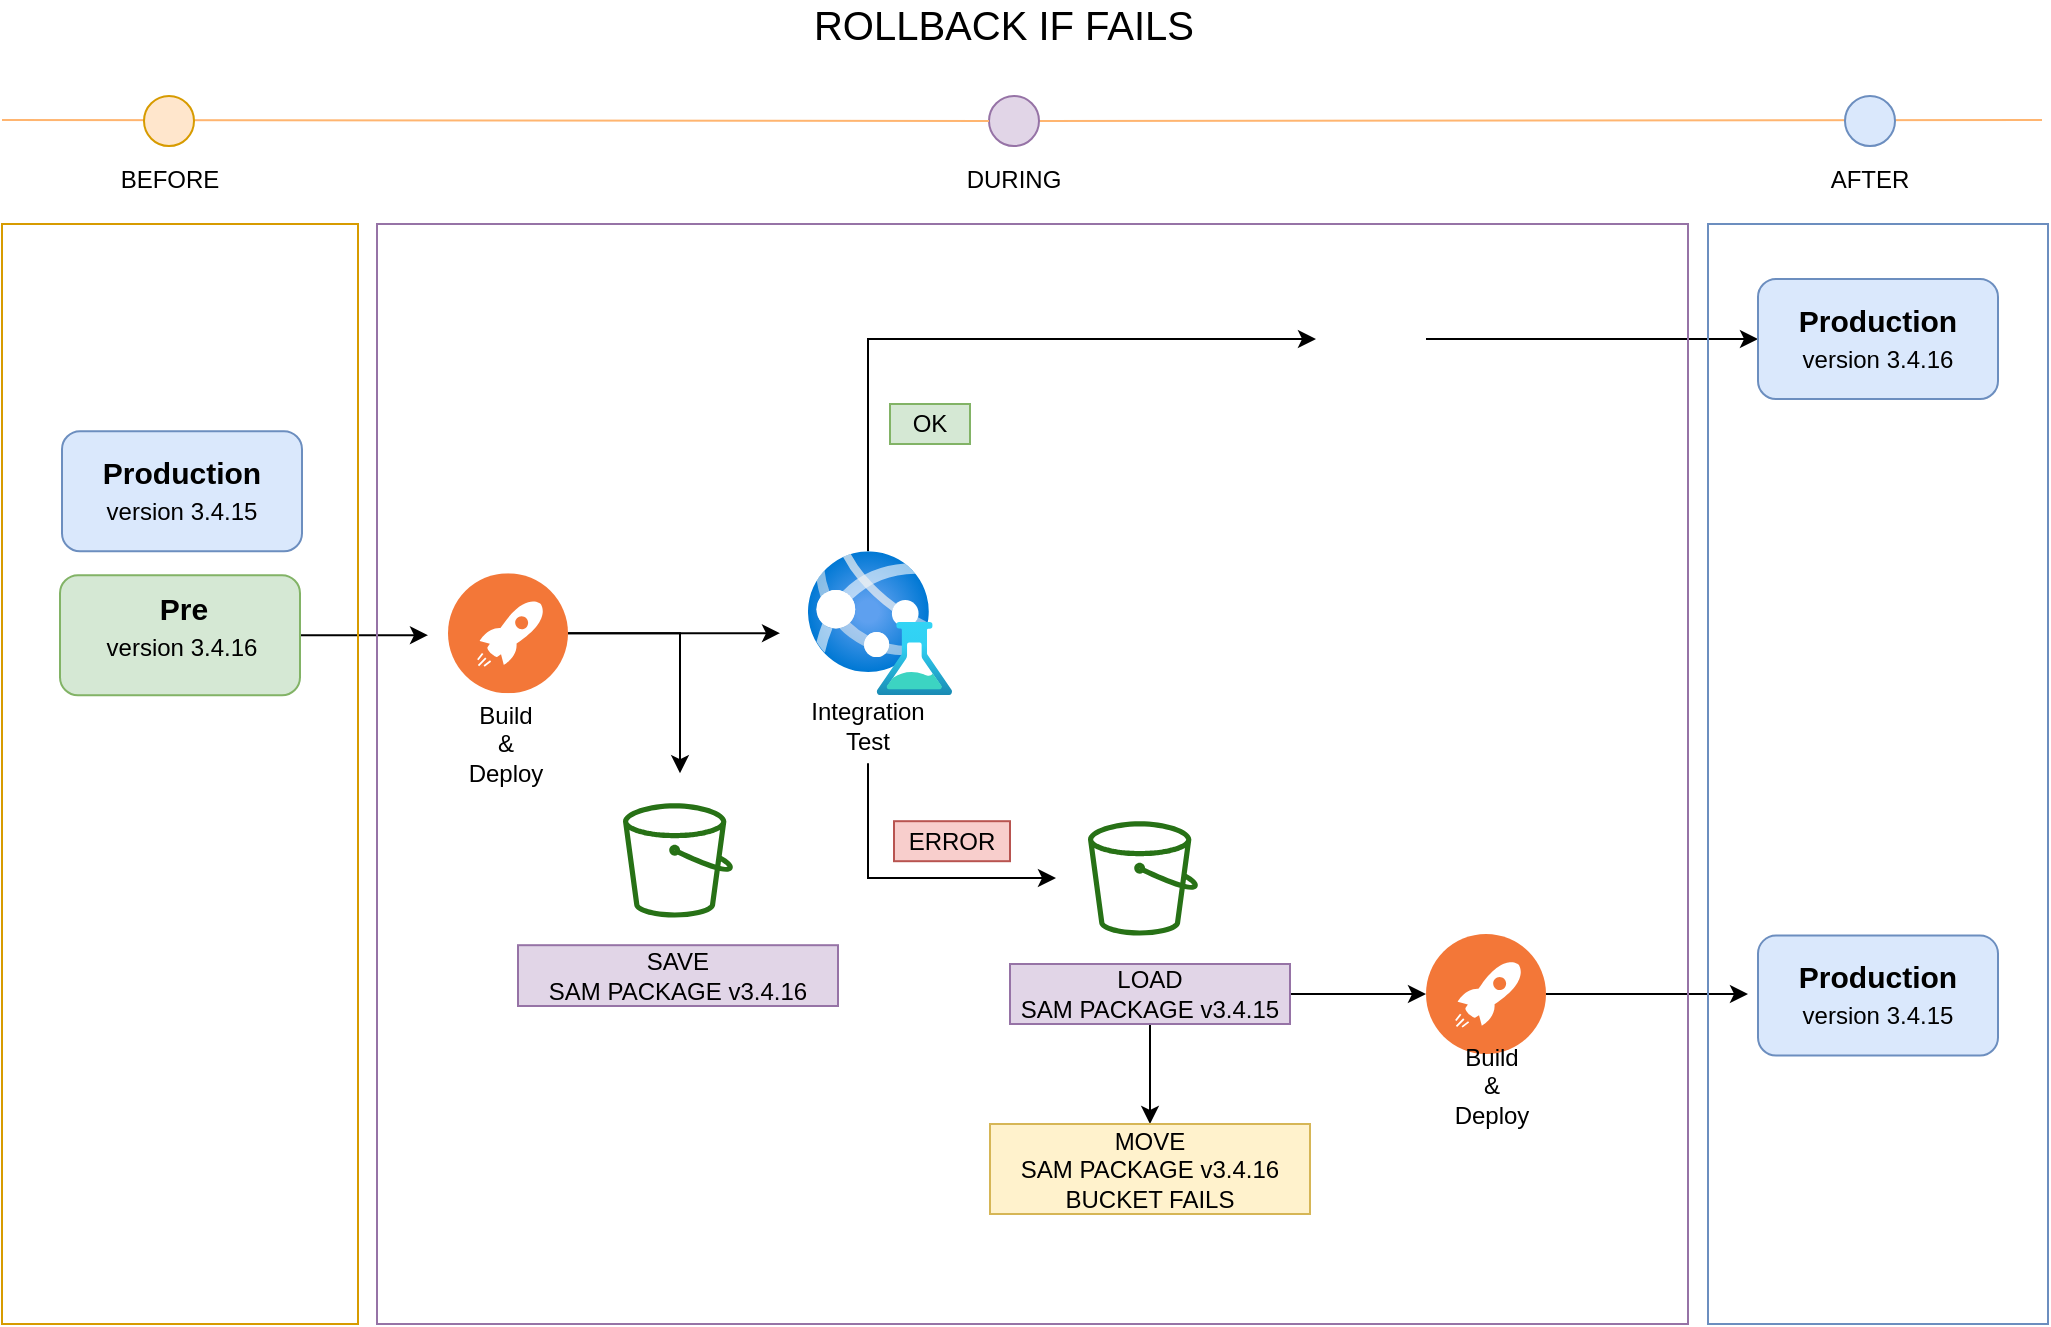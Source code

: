 <mxfile version="14.7.7" type="github">
  <diagram id="PZvbrnf0Xix3a7A5z3w4" name="Page-1">
    <mxGraphModel dx="1426" dy="769" grid="1" gridSize="10" guides="1" tooltips="1" connect="1" arrows="1" fold="1" page="1" pageScale="1" pageWidth="827" pageHeight="1169" math="0" shadow="0">
      <root>
        <mxCell id="0" />
        <mxCell id="1" parent="0" />
        <mxCell id="PdDv3wO_F2uxxt4s9VHK-32" value="" style="rounded=1;whiteSpace=wrap;html=1;fillColor=#dae8fc;strokeColor=#6c8ebf;" vertex="1" parent="1">
          <mxGeometry x="30" y="223.6" width="120" height="60" as="geometry" />
        </mxCell>
        <mxCell id="PdDv3wO_F2uxxt4s9VHK-11" style="edgeStyle=orthogonalEdgeStyle;rounded=0;orthogonalLoop=1;jettySize=auto;html=1;" edge="1" parent="1" source="PdDv3wO_F2uxxt4s9VHK-1">
          <mxGeometry relative="1" as="geometry">
            <mxPoint x="389" y="324.6" as="targetPoint" />
          </mxGeometry>
        </mxCell>
        <mxCell id="PdDv3wO_F2uxxt4s9VHK-20" style="edgeStyle=orthogonalEdgeStyle;rounded=0;orthogonalLoop=1;jettySize=auto;html=1;" edge="1" parent="1" source="PdDv3wO_F2uxxt4s9VHK-1">
          <mxGeometry relative="1" as="geometry">
            <mxPoint x="339" y="394.6" as="targetPoint" />
            <Array as="points">
              <mxPoint x="339" y="324.6" />
            </Array>
          </mxGeometry>
        </mxCell>
        <mxCell id="PdDv3wO_F2uxxt4s9VHK-1" value="" style="aspect=fixed;perimeter=ellipsePerimeter;html=1;align=center;shadow=0;dashed=0;fontColor=#4277BB;labelBackgroundColor=#ffffff;fontSize=12;spacingTop=3;image;image=img/lib/ibm/devops/continuous_deploy.svg;" vertex="1" parent="1">
          <mxGeometry x="223" y="294.6" width="60" height="60" as="geometry" />
        </mxCell>
        <mxCell id="PdDv3wO_F2uxxt4s9VHK-38" style="edgeStyle=orthogonalEdgeStyle;rounded=0;orthogonalLoop=1;jettySize=auto;html=1;entryX=0;entryY=0.5;entryDx=0;entryDy=0;fontSize=15;" edge="1" parent="1" source="PdDv3wO_F2uxxt4s9VHK-3" target="PdDv3wO_F2uxxt4s9VHK-24">
          <mxGeometry relative="1" as="geometry">
            <Array as="points">
              <mxPoint x="433" y="178" />
            </Array>
          </mxGeometry>
        </mxCell>
        <mxCell id="PdDv3wO_F2uxxt4s9VHK-44" style="edgeStyle=orthogonalEdgeStyle;rounded=0;orthogonalLoop=1;jettySize=auto;html=1;fontSize=15;" edge="1" parent="1">
          <mxGeometry relative="1" as="geometry">
            <mxPoint x="433" y="389.6" as="sourcePoint" />
            <mxPoint x="527" y="447" as="targetPoint" />
            <Array as="points">
              <mxPoint x="433" y="447" />
            </Array>
          </mxGeometry>
        </mxCell>
        <mxCell id="PdDv3wO_F2uxxt4s9VHK-3" value="" style="aspect=fixed;html=1;points=[];align=center;image;fontSize=12;image=img/lib/azure2/general/Web_Test.svg;" vertex="1" parent="1">
          <mxGeometry x="403" y="283.6" width="72" height="72" as="geometry" />
        </mxCell>
        <mxCell id="PdDv3wO_F2uxxt4s9VHK-6" value="Build &amp;amp; Deploy" style="text;html=1;strokeColor=none;fillColor=none;align=center;verticalAlign=middle;whiteSpace=wrap;rounded=0;" vertex="1" parent="1">
          <mxGeometry x="232" y="369.6" width="40" height="20" as="geometry" />
        </mxCell>
        <mxCell id="PdDv3wO_F2uxxt4s9VHK-7" value="Integration Test&lt;br&gt;" style="text;html=1;strokeColor=none;fillColor=none;align=center;verticalAlign=middle;whiteSpace=wrap;rounded=0;" vertex="1" parent="1">
          <mxGeometry x="413" y="361" width="40" height="20" as="geometry" />
        </mxCell>
        <mxCell id="PdDv3wO_F2uxxt4s9VHK-16" value="OK" style="text;html=1;strokeColor=#82b366;fillColor=#d5e8d4;align=center;verticalAlign=middle;whiteSpace=wrap;rounded=0;" vertex="1" parent="1">
          <mxGeometry x="444" y="210" width="40" height="20" as="geometry" />
        </mxCell>
        <mxCell id="PdDv3wO_F2uxxt4s9VHK-21" value="" style="outlineConnect=0;fontColor=#232F3E;gradientColor=none;fillColor=#277116;strokeColor=none;dashed=0;verticalLabelPosition=bottom;verticalAlign=top;align=center;html=1;fontSize=12;fontStyle=0;aspect=fixed;pointerEvents=1;shape=mxgraph.aws4.bucket;" vertex="1" parent="1">
          <mxGeometry x="310.5" y="409.6" width="55" height="57.2" as="geometry" />
        </mxCell>
        <mxCell id="PdDv3wO_F2uxxt4s9VHK-22" value="SAVE &lt;br&gt;SAM PACKAGE v3.4.16" style="text;html=1;strokeColor=#9673a6;fillColor=#e1d5e7;align=center;verticalAlign=middle;whiteSpace=wrap;rounded=0;" vertex="1" parent="1">
          <mxGeometry x="258" y="480.6" width="160" height="30.4" as="geometry" />
        </mxCell>
        <mxCell id="PdDv3wO_F2uxxt4s9VHK-42" style="edgeStyle=orthogonalEdgeStyle;rounded=0;orthogonalLoop=1;jettySize=auto;html=1;entryX=0;entryY=0.5;entryDx=0;entryDy=0;fontSize=15;" edge="1" parent="1" source="PdDv3wO_F2uxxt4s9VHK-24" target="PdDv3wO_F2uxxt4s9VHK-39">
          <mxGeometry relative="1" as="geometry" />
        </mxCell>
        <mxCell id="PdDv3wO_F2uxxt4s9VHK-24" value="" style="shape=image;html=1;verticalAlign=top;verticalLabelPosition=bottom;labelBackgroundColor=#ffffff;imageAspect=0;aspect=fixed;image=https://cdn3.iconfinder.com/data/icons/streamline-icon-set-free-pack/48/Streamline-65-128.png" vertex="1" parent="1">
          <mxGeometry x="657" y="150" width="55" height="55" as="geometry" />
        </mxCell>
        <mxCell id="PdDv3wO_F2uxxt4s9VHK-27" value="ERROR" style="text;html=1;strokeColor=#b85450;align=center;verticalAlign=middle;whiteSpace=wrap;rounded=0;fillColor=#f8cecc;perimeterSpacing=2;spacing=4;spacingLeft=10;spacingRight=10;" vertex="1" parent="1">
          <mxGeometry x="446" y="418.6" width="58" height="20" as="geometry" />
        </mxCell>
        <mxCell id="PdDv3wO_F2uxxt4s9VHK-30" value="version 3.4.15" style="text;html=1;align=center;verticalAlign=middle;whiteSpace=wrap;rounded=0;" vertex="1" parent="1">
          <mxGeometry x="45" y="253.6" width="90" height="20" as="geometry" />
        </mxCell>
        <mxCell id="PdDv3wO_F2uxxt4s9VHK-31" value="Production" style="text;html=1;align=center;verticalAlign=middle;whiteSpace=wrap;rounded=0;fontStyle=1;fontSize=15;horizontal=1;" vertex="1" parent="1">
          <mxGeometry x="40" y="233.6" width="100" height="20" as="geometry" />
        </mxCell>
        <mxCell id="PdDv3wO_F2uxxt4s9VHK-37" style="edgeStyle=orthogonalEdgeStyle;rounded=0;orthogonalLoop=1;jettySize=auto;html=1;fontSize=15;" edge="1" parent="1" source="PdDv3wO_F2uxxt4s9VHK-33">
          <mxGeometry relative="1" as="geometry">
            <mxPoint x="213" y="325.6" as="targetPoint" />
          </mxGeometry>
        </mxCell>
        <mxCell id="PdDv3wO_F2uxxt4s9VHK-33" value="" style="rounded=1;whiteSpace=wrap;html=1;fillColor=#d5e8d4;strokeColor=#82b366;" vertex="1" parent="1">
          <mxGeometry x="29" y="295.6" width="120" height="60" as="geometry" />
        </mxCell>
        <mxCell id="PdDv3wO_F2uxxt4s9VHK-34" value="version 3.4.16" style="text;html=1;strokeColor=none;fillColor=none;align=center;verticalAlign=middle;whiteSpace=wrap;rounded=0;" vertex="1" parent="1">
          <mxGeometry x="45" y="321.6" width="90" height="20" as="geometry" />
        </mxCell>
        <mxCell id="PdDv3wO_F2uxxt4s9VHK-35" value="Pre" style="text;html=1;strokeColor=none;fillColor=none;align=center;verticalAlign=middle;whiteSpace=wrap;rounded=0;fontStyle=1;fontSize=15;horizontal=1;" vertex="1" parent="1">
          <mxGeometry x="41" y="301.6" width="100" height="20" as="geometry" />
        </mxCell>
        <mxCell id="PdDv3wO_F2uxxt4s9VHK-39" value="" style="rounded=1;whiteSpace=wrap;html=1;fillColor=#dae8fc;strokeColor=#6c8ebf;" vertex="1" parent="1">
          <mxGeometry x="878" y="147.5" width="120" height="60" as="geometry" />
        </mxCell>
        <mxCell id="PdDv3wO_F2uxxt4s9VHK-40" value="version 3.4.16" style="text;html=1;align=center;verticalAlign=middle;whiteSpace=wrap;rounded=0;" vertex="1" parent="1">
          <mxGeometry x="893" y="177.5" width="90" height="20" as="geometry" />
        </mxCell>
        <mxCell id="PdDv3wO_F2uxxt4s9VHK-41" value="Production" style="text;html=1;align=center;verticalAlign=middle;whiteSpace=wrap;rounded=0;fontStyle=1;fontSize=15;horizontal=1;" vertex="1" parent="1">
          <mxGeometry x="888" y="157.5" width="100" height="20" as="geometry" />
        </mxCell>
        <mxCell id="PdDv3wO_F2uxxt4s9VHK-43" value="" style="outlineConnect=0;fontColor=#232F3E;gradientColor=none;fillColor=#277116;strokeColor=none;dashed=0;verticalLabelPosition=bottom;verticalAlign=top;align=center;html=1;fontSize=12;fontStyle=0;aspect=fixed;pointerEvents=1;shape=mxgraph.aws4.bucket;" vertex="1" parent="1">
          <mxGeometry x="543" y="418.6" width="55" height="57.2" as="geometry" />
        </mxCell>
        <mxCell id="PdDv3wO_F2uxxt4s9VHK-48" style="edgeStyle=orthogonalEdgeStyle;rounded=0;orthogonalLoop=1;jettySize=auto;html=1;entryX=0;entryY=0.5;entryDx=0;entryDy=0;fontSize=15;" edge="1" parent="1" source="PdDv3wO_F2uxxt4s9VHK-46" target="PdDv3wO_F2uxxt4s9VHK-47">
          <mxGeometry relative="1" as="geometry" />
        </mxCell>
        <mxCell id="PdDv3wO_F2uxxt4s9VHK-57" style="edgeStyle=orthogonalEdgeStyle;rounded=0;orthogonalLoop=1;jettySize=auto;html=1;entryX=0.5;entryY=0;entryDx=0;entryDy=0;fontSize=12;" edge="1" parent="1" source="PdDv3wO_F2uxxt4s9VHK-46" target="PdDv3wO_F2uxxt4s9VHK-56">
          <mxGeometry relative="1" as="geometry" />
        </mxCell>
        <mxCell id="PdDv3wO_F2uxxt4s9VHK-46" value="LOAD&lt;br&gt;SAM PACKAGE v3.4.15" style="text;html=1;strokeColor=#9673a6;fillColor=#e1d5e7;align=center;verticalAlign=middle;whiteSpace=wrap;rounded=0;fontSize=12;" vertex="1" parent="1">
          <mxGeometry x="504" y="490" width="140" height="30" as="geometry" />
        </mxCell>
        <mxCell id="PdDv3wO_F2uxxt4s9VHK-52" style="edgeStyle=orthogonalEdgeStyle;rounded=0;orthogonalLoop=1;jettySize=auto;html=1;fontSize=12;" edge="1" parent="1" source="PdDv3wO_F2uxxt4s9VHK-47">
          <mxGeometry relative="1" as="geometry">
            <mxPoint x="873" y="505" as="targetPoint" />
          </mxGeometry>
        </mxCell>
        <mxCell id="PdDv3wO_F2uxxt4s9VHK-47" value="" style="aspect=fixed;perimeter=ellipsePerimeter;html=1;align=center;shadow=0;dashed=0;fontColor=#4277BB;labelBackgroundColor=#ffffff;fontSize=12;spacingTop=3;image;image=img/lib/ibm/devops/continuous_deploy.svg;" vertex="1" parent="1">
          <mxGeometry x="712" y="475.0" width="60" height="60" as="geometry" />
        </mxCell>
        <mxCell id="PdDv3wO_F2uxxt4s9VHK-51" value="Build &amp;amp; Deploy" style="text;html=1;strokeColor=none;fillColor=none;align=center;verticalAlign=middle;whiteSpace=wrap;rounded=0;" vertex="1" parent="1">
          <mxGeometry x="725" y="541" width="40" height="20" as="geometry" />
        </mxCell>
        <mxCell id="PdDv3wO_F2uxxt4s9VHK-53" value="" style="rounded=1;whiteSpace=wrap;html=1;fillColor=#dae8fc;strokeColor=#6c8ebf;" vertex="1" parent="1">
          <mxGeometry x="878" y="475.8" width="120" height="60" as="geometry" />
        </mxCell>
        <mxCell id="PdDv3wO_F2uxxt4s9VHK-54" value="version 3.4.15" style="text;html=1;align=center;verticalAlign=middle;whiteSpace=wrap;rounded=0;" vertex="1" parent="1">
          <mxGeometry x="893" y="505.8" width="90" height="20" as="geometry" />
        </mxCell>
        <mxCell id="PdDv3wO_F2uxxt4s9VHK-55" value="Production" style="text;html=1;align=center;verticalAlign=middle;whiteSpace=wrap;rounded=0;fontStyle=1;fontSize=15;horizontal=1;" vertex="1" parent="1">
          <mxGeometry x="888" y="485.8" width="100" height="20" as="geometry" />
        </mxCell>
        <mxCell id="PdDv3wO_F2uxxt4s9VHK-56" value="MOVE&lt;br&gt;SAM PACKAGE v3.4.16&lt;br&gt;BUCKET FAILS" style="text;html=1;strokeColor=#d6b656;fillColor=#fff2cc;align=center;verticalAlign=middle;whiteSpace=wrap;rounded=0;" vertex="1" parent="1">
          <mxGeometry x="494" y="570" width="160" height="45" as="geometry" />
        </mxCell>
        <mxCell id="PdDv3wO_F2uxxt4s9VHK-58" value="BEFORE" style="text;html=1;strokeColor=none;fillColor=none;align=center;verticalAlign=middle;whiteSpace=wrap;rounded=0;fontSize=12;" vertex="1" parent="1">
          <mxGeometry x="37.5" y="88" width="92" height="20" as="geometry" />
        </mxCell>
        <mxCell id="PdDv3wO_F2uxxt4s9VHK-60" value="DURING" style="text;html=1;strokeColor=none;fillColor=none;align=center;verticalAlign=middle;whiteSpace=wrap;rounded=0;fontSize=12;" vertex="1" parent="1">
          <mxGeometry x="460" y="88" width="92" height="20" as="geometry" />
        </mxCell>
        <mxCell id="PdDv3wO_F2uxxt4s9VHK-61" value="AFTER" style="text;html=1;strokeColor=none;fillColor=none;align=center;verticalAlign=middle;whiteSpace=wrap;rounded=0;fontSize=12;" vertex="1" parent="1">
          <mxGeometry x="888" y="88" width="92" height="20" as="geometry" />
        </mxCell>
        <mxCell id="PdDv3wO_F2uxxt4s9VHK-63" value="" style="rounded=0;whiteSpace=wrap;html=1;fontSize=12;align=center;strokeColor=#d79b00;fillColor=none;" vertex="1" parent="1">
          <mxGeometry y="120" width="178" height="550" as="geometry" />
        </mxCell>
        <mxCell id="PdDv3wO_F2uxxt4s9VHK-64" value="" style="rounded=0;whiteSpace=wrap;html=1;fontSize=12;align=center;strokeColor=#9673a6;fillColor=none;" vertex="1" parent="1">
          <mxGeometry x="187.5" y="120" width="655.5" height="550" as="geometry" />
        </mxCell>
        <mxCell id="PdDv3wO_F2uxxt4s9VHK-65" value="" style="rounded=0;whiteSpace=wrap;html=1;fontSize=12;align=center;strokeColor=#6c8ebf;fillColor=none;" vertex="1" parent="1">
          <mxGeometry x="853" y="120" width="170" height="550" as="geometry" />
        </mxCell>
        <mxCell id="PdDv3wO_F2uxxt4s9VHK-72" value="" style="endArrow=none;html=1;fontSize=12;rounded=1;fillColor=#ffe6cc;strokeColor=#FFB570;startArrow=none;" edge="1" parent="1" source="PdDv3wO_F2uxxt4s9VHK-71">
          <mxGeometry width="50" height="50" relative="1" as="geometry">
            <mxPoint y="68" as="sourcePoint" />
            <mxPoint x="1020" y="68" as="targetPoint" />
          </mxGeometry>
        </mxCell>
        <mxCell id="PdDv3wO_F2uxxt4s9VHK-71" value="" style="ellipse;whiteSpace=wrap;html=1;aspect=fixed;rounded=0;fontSize=12;fillColor=#e1d5e7;align=center;strokeColor=#9673a6;" vertex="1" parent="1">
          <mxGeometry x="493.5" y="56" width="25" height="25" as="geometry" />
        </mxCell>
        <mxCell id="PdDv3wO_F2uxxt4s9VHK-73" value="" style="endArrow=none;html=1;fontSize=12;rounded=1;fillColor=#ffe6cc;strokeColor=#FFB570;" edge="1" parent="1" target="PdDv3wO_F2uxxt4s9VHK-71">
          <mxGeometry width="50" height="50" relative="1" as="geometry">
            <mxPoint y="68" as="sourcePoint" />
            <mxPoint x="1020" y="68" as="targetPoint" />
          </mxGeometry>
        </mxCell>
        <mxCell id="PdDv3wO_F2uxxt4s9VHK-74" value="" style="ellipse;whiteSpace=wrap;html=1;aspect=fixed;rounded=0;fontSize=12;fillColor=#dae8fc;align=center;strokeColor=#6c8ebf;" vertex="1" parent="1">
          <mxGeometry x="921.5" y="56" width="25" height="25" as="geometry" />
        </mxCell>
        <mxCell id="PdDv3wO_F2uxxt4s9VHK-75" value="" style="ellipse;whiteSpace=wrap;html=1;aspect=fixed;rounded=0;fontSize=12;fillColor=#ffe6cc;align=center;strokeColor=#d79b00;" vertex="1" parent="1">
          <mxGeometry x="71" y="56" width="25" height="25" as="geometry" />
        </mxCell>
        <mxCell id="PdDv3wO_F2uxxt4s9VHK-76" value="ROLLBACK IF FAILS" style="text;html=1;strokeColor=none;fillColor=none;align=center;verticalAlign=middle;whiteSpace=wrap;rounded=0;fontSize=20;" vertex="1" parent="1">
          <mxGeometry x="390" y="10" width="222" height="20" as="geometry" />
        </mxCell>
      </root>
    </mxGraphModel>
  </diagram>
</mxfile>
